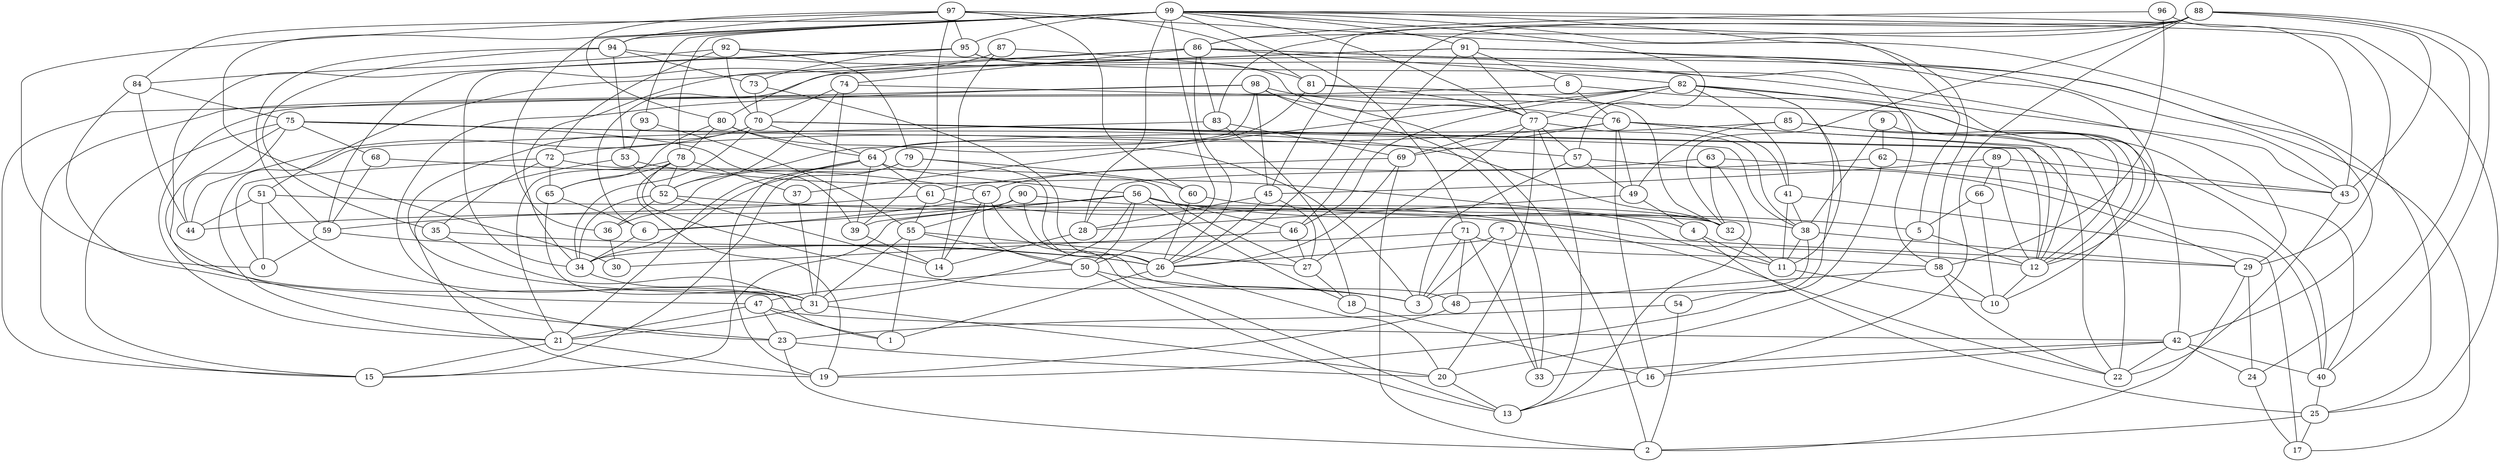 digraph GG_graph {

subgraph G_graph {
edge [color = black]
"75" -> "68" [dir = none]
"75" -> "39" [dir = none]
"75" -> "15" [dir = none]
"75" -> "23" [dir = none]
"75" -> "57" [dir = none]
"75" -> "44" [dir = none]
"75" -> "32" [dir = none]
"92" -> "84" [dir = none]
"92" -> "79" [dir = none]
"92" -> "70" [dir = none]
"92" -> "72" [dir = none]
"92" -> "58" [dir = none]
"93" -> "53" [dir = none]
"93" -> "55" [dir = none]
"53" -> "4" [dir = none]
"53" -> "19" [dir = none]
"94" -> "43" [dir = none]
"94" -> "53" [dir = none]
"94" -> "59" [dir = none]
"94" -> "35" [dir = none]
"94" -> "73" [dir = none]
"64" -> "21" [dir = none]
"64" -> "36" [dir = none]
"64" -> "19" [dir = none]
"64" -> "56" [dir = none]
"64" -> "61" [dir = none]
"64" -> "39" [dir = none]
"87" -> "81" [dir = none]
"87" -> "14" [dir = none]
"87" -> "34" [dir = none]
"51" -> "32" [dir = none]
"51" -> "31" [dir = none]
"51" -> "0" [dir = none]
"51" -> "44" [dir = none]
"23" -> "2" [dir = none]
"23" -> "20" [dir = none]
"36" -> "30" [dir = none]
"99" -> "57" [dir = none]
"99" -> "5" [dir = none]
"99" -> "50" [dir = none]
"99" -> "77" [dir = none]
"99" -> "29" [dir = none]
"99" -> "28" [dir = none]
"99" -> "78" [dir = none]
"99" -> "71" [dir = none]
"99" -> "84" [dir = none]
"99" -> "94" [dir = none]
"99" -> "91" [dir = none]
"99" -> "58" [dir = none]
"99" -> "36" [dir = none]
"99" -> "25" [dir = none]
"99" -> "30" [dir = none]
"99" -> "93" [dir = none]
"99" -> "95" [dir = none]
"29" -> "24" [dir = none]
"29" -> "2" [dir = none]
"74" -> "52" [dir = none]
"74" -> "31" [dir = none]
"74" -> "12" [dir = none]
"74" -> "70" [dir = none]
"78" -> "3" [dir = none]
"78" -> "37" [dir = none]
"78" -> "21" [dir = none]
"78" -> "65" [dir = none]
"78" -> "52" [dir = none]
"78" -> "19" [dir = none]
"91" -> "77" [dir = none]
"91" -> "42" [dir = none]
"91" -> "12" [dir = none]
"91" -> "6" [dir = none]
"91" -> "51" [dir = none]
"91" -> "46" [dir = none]
"91" -> "8" [dir = none]
"25" -> "17" [dir = none]
"25" -> "2" [dir = none]
"63" -> "61" [dir = none]
"63" -> "13" [dir = none]
"63" -> "32" [dir = none]
"63" -> "40" [dir = none]
"9" -> "62" [dir = none]
"9" -> "38" [dir = none]
"9" -> "12" [dir = none]
"56" -> "18" [dir = none]
"56" -> "32" [dir = none]
"56" -> "15" [dir = none]
"56" -> "31" [dir = none]
"56" -> "44" [dir = none]
"56" -> "46" [dir = none]
"56" -> "39" [dir = none]
"56" -> "50" [dir = none]
"56" -> "38" [dir = none]
"79" -> "26" [dir = none]
"79" -> "15" [dir = none]
"79" -> "60" [dir = none]
"79" -> "34" [dir = none]
"65" -> "31" [dir = none]
"65" -> "6" [dir = none]
"7" -> "26" [dir = none]
"7" -> "12" [dir = none]
"7" -> "3" [dir = none]
"7" -> "33" [dir = none]
"80" -> "3" [dir = none]
"80" -> "65" [dir = none]
"80" -> "64" [dir = none]
"80" -> "78" [dir = none]
"6" -> "34" [dir = none]
"39" -> "14" [dir = none]
"52" -> "36" [dir = none]
"52" -> "34" [dir = none]
"52" -> "14" [dir = none]
"52" -> "29" [dir = none]
"34" -> "31" [dir = none]
"12" -> "10" [dir = none]
"5" -> "20" [dir = none]
"5" -> "12" [dir = none]
"31" -> "21" [dir = none]
"31" -> "20" [dir = none]
"57" -> "29" [dir = none]
"57" -> "49" [dir = none]
"57" -> "3" [dir = none]
"45" -> "28" [dir = none]
"45" -> "27" [dir = none]
"45" -> "26" [dir = none]
"84" -> "44" [dir = none]
"84" -> "75" [dir = none]
"84" -> "47" [dir = none]
"58" -> "10" [dir = none]
"58" -> "48" [dir = none]
"58" -> "22" [dir = none]
"27" -> "18" [dir = none]
"96" -> "43" [dir = none]
"96" -> "58" [dir = none]
"96" -> "86" [dir = none]
"47" -> "1" [dir = none]
"47" -> "42" [dir = none]
"47" -> "21" [dir = none]
"47" -> "23" [dir = none]
"43" -> "22" [dir = none]
"62" -> "28" [dir = none]
"62" -> "43" [dir = none]
"62" -> "19" [dir = none]
"55" -> "50" [dir = none]
"55" -> "31" [dir = none]
"55" -> "27" [dir = none]
"55" -> "1" [dir = none]
"97" -> "25" [dir = none]
"97" -> "95" [dir = none]
"97" -> "60" [dir = none]
"97" -> "39" [dir = none]
"97" -> "81" [dir = none]
"97" -> "94" [dir = none]
"97" -> "80" [dir = none]
"97" -> "0" [dir = none]
"28" -> "14" [dir = none]
"41" -> "11" [dir = none]
"41" -> "38" [dir = none]
"41" -> "17" [dir = none]
"40" -> "25" [dir = none]
"95" -> "73" [dir = none]
"95" -> "31" [dir = none]
"95" -> "77" [dir = none]
"95" -> "59" [dir = none]
"95" -> "29" [dir = none]
"81" -> "32" [dir = none]
"81" -> "64" [dir = none]
"81" -> "77" [dir = none]
"69" -> "2" [dir = none]
"69" -> "67" [dir = none]
"69" -> "26" [dir = none]
"24" -> "17" [dir = none]
"60" -> "5" [dir = none]
"60" -> "26" [dir = none]
"50" -> "3" [dir = none]
"50" -> "13" [dir = none]
"50" -> "47" [dir = none]
"67" -> "6" [dir = none]
"67" -> "14" [dir = none]
"67" -> "50" [dir = none]
"67" -> "13" [dir = none]
"59" -> "26" [dir = none]
"59" -> "0" [dir = none]
"71" -> "33" [dir = none]
"71" -> "48" [dir = none]
"71" -> "3" [dir = none]
"71" -> "34" [dir = none]
"71" -> "58" [dir = none]
"48" -> "19" [dir = none]
"89" -> "12" [dir = none]
"89" -> "43" [dir = none]
"89" -> "45" [dir = none]
"89" -> "66" [dir = none]
"98" -> "33" [dir = none]
"98" -> "76" [dir = none]
"98" -> "45" [dir = none]
"98" -> "2" [dir = none]
"98" -> "52" [dir = none]
"98" -> "23" [dir = none]
"98" -> "15" [dir = none]
"82" -> "41" [dir = none]
"82" -> "54" [dir = none]
"82" -> "21" [dir = none]
"82" -> "37" [dir = none]
"82" -> "11" [dir = none]
"82" -> "10" [dir = none]
"82" -> "77" [dir = none]
"82" -> "46" [dir = none]
"82" -> "40" [dir = none]
"68" -> "67" [dir = none]
"68" -> "59" [dir = none]
"61" -> "22" [dir = none]
"61" -> "59" [dir = none]
"38" -> "3" [dir = none]
"38" -> "29" [dir = none]
"38" -> "11" [dir = none]
"76" -> "12" [dir = none]
"76" -> "49" [dir = none]
"76" -> "41" [dir = none]
"76" -> "16" [dir = none]
"76" -> "69" [dir = none]
"76" -> "22" [dir = none]
"76" -> "72" [dir = none]
"11" -> "10" [dir = none]
"90" -> "48" [dir = none]
"90" -> "11" [dir = none]
"90" -> "6" [dir = none]
"90" -> "55" [dir = none]
"72" -> "35" [dir = none]
"72" -> "0" [dir = none]
"72" -> "65" [dir = none]
"72" -> "27" [dir = none]
"35" -> "1" [dir = none]
"35" -> "26" [dir = none]
"8" -> "42" [dir = none]
"8" -> "15" [dir = none]
"8" -> "76" [dir = none]
"83" -> "69" [dir = none]
"83" -> "21" [dir = none]
"83" -> "18" [dir = none]
"32" -> "11" [dir = none]
"16" -> "13" [dir = none]
"49" -> "28" [dir = none]
"49" -> "4" [dir = none]
"42" -> "22" [dir = none]
"42" -> "16" [dir = none]
"42" -> "33" [dir = none]
"42" -> "40" [dir = none]
"42" -> "24" [dir = none]
"4" -> "11" [dir = none]
"4" -> "25" [dir = none]
"85" -> "40" [dir = none]
"85" -> "12" [dir = none]
"85" -> "64" [dir = none]
"85" -> "49" [dir = none]
"26" -> "1" [dir = none]
"26" -> "20" [dir = none]
"21" -> "19" [dir = none]
"21" -> "15" [dir = none]
"73" -> "26" [dir = none]
"73" -> "70" [dir = none]
"18" -> "16" [dir = none]
"66" -> "5" [dir = none]
"66" -> "10" [dir = none]
"70" -> "12" [dir = none]
"70" -> "22" [dir = none]
"70" -> "34" [dir = none]
"70" -> "38" [dir = none]
"70" -> "44" [dir = none]
"70" -> "64" [dir = none]
"70" -> "31" [dir = none]
"77" -> "13" [dir = none]
"77" -> "27" [dir = none]
"77" -> "20" [dir = none]
"77" -> "57" [dir = none]
"77" -> "69" [dir = none]
"88" -> "16" [dir = none]
"88" -> "83" [dir = none]
"88" -> "26" [dir = none]
"88" -> "45" [dir = none]
"88" -> "32" [dir = none]
"88" -> "40" [dir = none]
"88" -> "86" [dir = none]
"88" -> "43" [dir = none]
"88" -> "24" [dir = none]
"20" -> "13" [dir = none]
"86" -> "74" [dir = none]
"86" -> "17" [dir = none]
"86" -> "43" [dir = none]
"86" -> "82" [dir = none]
"86" -> "26" [dir = none]
"86" -> "80" [dir = none]
"86" -> "34" [dir = none]
"86" -> "83" [dir = none]
"54" -> "23" [dir = none]
"54" -> "2" [dir = none]
"46" -> "27" [dir = none]
"46" -> "30" [dir = none]
"37" -> "31" [dir = none]
"77" -> "38" [dir = none]
"53" -> "52" [dir = none]
"61" -> "55" [dir = none]
}

}
